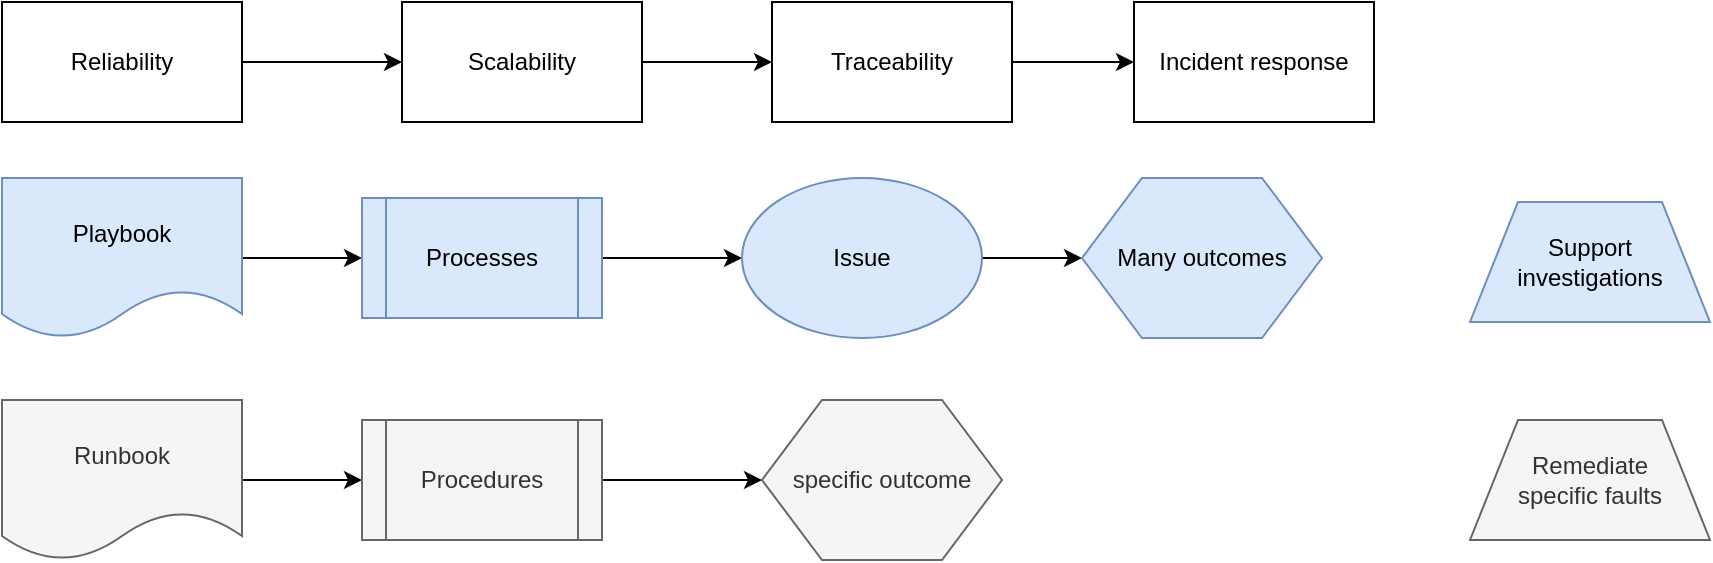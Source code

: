 <mxfile version="13.3.1" type="device" pages="4"><diagram id="ZTs9elc6Lm9nhOMFj0eV" name="Page-1"><mxGraphModel dx="1002" dy="581" grid="0" gridSize="10" guides="1" tooltips="1" connect="1" arrows="1" fold="1" page="1" pageScale="1" pageWidth="1654" pageHeight="1169" math="0" shadow="0"><root><mxCell id="0"/><mxCell id="1" parent="0"/><mxCell id="lSTzvtzKvIjpIfq5Fcjo-3" value="" style="edgeStyle=orthogonalEdgeStyle;rounded=0;orthogonalLoop=1;jettySize=auto;html=1;" edge="1" parent="1" source="lSTzvtzKvIjpIfq5Fcjo-1" target="lSTzvtzKvIjpIfq5Fcjo-2"><mxGeometry relative="1" as="geometry"/></mxCell><mxCell id="lSTzvtzKvIjpIfq5Fcjo-1" value="Reliability" style="rounded=0;whiteSpace=wrap;html=1;" vertex="1" parent="1"><mxGeometry x="190" y="120" width="120" height="60" as="geometry"/></mxCell><mxCell id="lSTzvtzKvIjpIfq5Fcjo-5" value="" style="edgeStyle=orthogonalEdgeStyle;rounded=0;orthogonalLoop=1;jettySize=auto;html=1;" edge="1" parent="1" source="lSTzvtzKvIjpIfq5Fcjo-2" target="lSTzvtzKvIjpIfq5Fcjo-4"><mxGeometry relative="1" as="geometry"/></mxCell><mxCell id="lSTzvtzKvIjpIfq5Fcjo-2" value="Scalability" style="rounded=0;whiteSpace=wrap;html=1;" vertex="1" parent="1"><mxGeometry x="390" y="120" width="120" height="60" as="geometry"/></mxCell><mxCell id="lSTzvtzKvIjpIfq5Fcjo-7" value="" style="edgeStyle=orthogonalEdgeStyle;rounded=0;orthogonalLoop=1;jettySize=auto;html=1;" edge="1" parent="1" source="lSTzvtzKvIjpIfq5Fcjo-4" target="lSTzvtzKvIjpIfq5Fcjo-6"><mxGeometry relative="1" as="geometry"/></mxCell><mxCell id="lSTzvtzKvIjpIfq5Fcjo-4" value="Traceability" style="rounded=0;whiteSpace=wrap;html=1;" vertex="1" parent="1"><mxGeometry x="575" y="120" width="120" height="60" as="geometry"/></mxCell><mxCell id="lSTzvtzKvIjpIfq5Fcjo-6" value="Incident response" style="rounded=0;whiteSpace=wrap;html=1;" vertex="1" parent="1"><mxGeometry x="756" y="120" width="120" height="60" as="geometry"/></mxCell><mxCell id="lSTzvtzKvIjpIfq5Fcjo-18" style="edgeStyle=orthogonalEdgeStyle;rounded=0;orthogonalLoop=1;jettySize=auto;html=1;" edge="1" parent="1" source="lSTzvtzKvIjpIfq5Fcjo-8" target="lSTzvtzKvIjpIfq5Fcjo-17"><mxGeometry relative="1" as="geometry"/></mxCell><mxCell id="lSTzvtzKvIjpIfq5Fcjo-8" value="Runbook" style="shape=document;whiteSpace=wrap;html=1;boundedLbl=1;fillColor=#f5f5f5;strokeColor=#666666;fontColor=#333333;" vertex="1" parent="1"><mxGeometry x="190" y="319" width="120" height="80" as="geometry"/></mxCell><mxCell id="lSTzvtzKvIjpIfq5Fcjo-11" style="edgeStyle=orthogonalEdgeStyle;rounded=0;orthogonalLoop=1;jettySize=auto;html=1;" edge="1" parent="1" source="lSTzvtzKvIjpIfq5Fcjo-9" target="lSTzvtzKvIjpIfq5Fcjo-10"><mxGeometry relative="1" as="geometry"/></mxCell><mxCell id="lSTzvtzKvIjpIfq5Fcjo-9" value="Playbook" style="shape=document;whiteSpace=wrap;html=1;boundedLbl=1;fillColor=#dae8fc;strokeColor=#6c8ebf;" vertex="1" parent="1"><mxGeometry x="190" y="208" width="120" height="80" as="geometry"/></mxCell><mxCell id="lSTzvtzKvIjpIfq5Fcjo-14" style="edgeStyle=orthogonalEdgeStyle;rounded=0;orthogonalLoop=1;jettySize=auto;html=1;entryX=0;entryY=0.5;entryDx=0;entryDy=0;" edge="1" parent="1" source="lSTzvtzKvIjpIfq5Fcjo-10" target="lSTzvtzKvIjpIfq5Fcjo-13"><mxGeometry relative="1" as="geometry"/></mxCell><mxCell id="lSTzvtzKvIjpIfq5Fcjo-10" value="Processes" style="shape=process;whiteSpace=wrap;html=1;backgroundOutline=1;fillColor=#dae8fc;strokeColor=#6c8ebf;" vertex="1" parent="1"><mxGeometry x="370" y="218" width="120" height="60" as="geometry"/></mxCell><mxCell id="lSTzvtzKvIjpIfq5Fcjo-16" style="edgeStyle=orthogonalEdgeStyle;rounded=0;orthogonalLoop=1;jettySize=auto;html=1;entryX=0;entryY=0.5;entryDx=0;entryDy=0;" edge="1" parent="1" source="lSTzvtzKvIjpIfq5Fcjo-13" target="lSTzvtzKvIjpIfq5Fcjo-15"><mxGeometry relative="1" as="geometry"/></mxCell><mxCell id="lSTzvtzKvIjpIfq5Fcjo-13" value="Issue" style="ellipse;whiteSpace=wrap;html=1;fillColor=#dae8fc;strokeColor=#6c8ebf;" vertex="1" parent="1"><mxGeometry x="560" y="208" width="120" height="80" as="geometry"/></mxCell><mxCell id="lSTzvtzKvIjpIfq5Fcjo-15" value="Many outcomes" style="shape=hexagon;perimeter=hexagonPerimeter2;whiteSpace=wrap;html=1;fillColor=#dae8fc;strokeColor=#6c8ebf;" vertex="1" parent="1"><mxGeometry x="730" y="208" width="120" height="80" as="geometry"/></mxCell><mxCell id="lSTzvtzKvIjpIfq5Fcjo-20" style="edgeStyle=orthogonalEdgeStyle;rounded=0;orthogonalLoop=1;jettySize=auto;html=1;entryX=0;entryY=0.5;entryDx=0;entryDy=0;" edge="1" parent="1" source="lSTzvtzKvIjpIfq5Fcjo-17" target="lSTzvtzKvIjpIfq5Fcjo-19"><mxGeometry relative="1" as="geometry"/></mxCell><mxCell id="lSTzvtzKvIjpIfq5Fcjo-17" value="Procedures" style="shape=process;whiteSpace=wrap;html=1;backgroundOutline=1;fillColor=#f5f5f5;strokeColor=#666666;fontColor=#333333;" vertex="1" parent="1"><mxGeometry x="370" y="329" width="120" height="60" as="geometry"/></mxCell><mxCell id="lSTzvtzKvIjpIfq5Fcjo-19" value="specific outcome" style="shape=hexagon;perimeter=hexagonPerimeter2;whiteSpace=wrap;html=1;fillColor=#f5f5f5;strokeColor=#666666;fontColor=#333333;" vertex="1" parent="1"><mxGeometry x="570" y="319" width="120" height="80" as="geometry"/></mxCell><mxCell id="lSTzvtzKvIjpIfq5Fcjo-21" value="Support investigations" style="shape=trapezoid;perimeter=trapezoidPerimeter;whiteSpace=wrap;html=1;fillColor=#dae8fc;strokeColor=#6c8ebf;" vertex="1" parent="1"><mxGeometry x="924" y="220" width="120" height="60" as="geometry"/></mxCell><mxCell id="lSTzvtzKvIjpIfq5Fcjo-22" value="Remediate &lt;br&gt;specific faults" style="shape=trapezoid;perimeter=trapezoidPerimeter;whiteSpace=wrap;html=1;fillColor=#f5f5f5;strokeColor=#666666;fontColor=#333333;" vertex="1" parent="1"><mxGeometry x="924" y="329" width="120" height="60" as="geometry"/></mxCell></root></mxGraphModel></diagram><diagram id="J8tkhcUcn-qTRbHlFO9W" name="Lab-Architecture"><mxGraphModel dx="1560" dy="706" grid="0" gridSize="10" guides="1" tooltips="1" connect="1" arrows="1" fold="1" page="1" pageScale="1" pageWidth="1169" pageHeight="827" math="0" shadow="0"><root><mxCell id="V4m5qc5RyF2EW_5inSLF-0"/><mxCell id="V4m5qc5RyF2EW_5inSLF-1" parent="V4m5qc5RyF2EW_5inSLF-0"/><mxCell id="V4m5qc5RyF2EW_5inSLF-5" value="walab-ops-base-resources-VPC (CIDR: 172.31.0.0/16)" style="points=[[0,0],[0.25,0],[0.5,0],[0.75,0],[1,0],[1,0.25],[1,0.5],[1,0.75],[1,1],[0.75,1],[0.5,1],[0.25,1],[0,1],[0,0.75],[0,0.5],[0,0.25]];outlineConnect=0;gradientColor=none;html=1;whiteSpace=wrap;fontSize=12;fontStyle=0;shape=mxgraph.aws4.group;grIcon=mxgraph.aws4.group_vpc;strokeColor=#248814;fillColor=none;verticalAlign=top;align=left;spacingLeft=30;fontColor=#AAB7B8;dashed=0;" vertex="1" parent="V4m5qc5RyF2EW_5inSLF-1"><mxGeometry x="101" y="63" width="929" height="520" as="geometry"/></mxCell><mxCell id="V4m5qc5RyF2EW_5inSLF-7" value="AZ A" style="fillColor=none;strokeColor=#147EBA;dashed=1;verticalAlign=top;fontStyle=0;fontColor=#147EBA;align=left;" vertex="1" parent="V4m5qc5RyF2EW_5inSLF-1"><mxGeometry x="235" y="173" width="340" height="380" as="geometry"/></mxCell><mxCell id="V4m5qc5RyF2EW_5inSLF-9" value="AZ B" style="fillColor=none;strokeColor=#147EBA;dashed=1;verticalAlign=top;fontStyle=0;fontColor=#147EBA;align=left;" vertex="1" parent="V4m5qc5RyF2EW_5inSLF-1"><mxGeometry x="595" y="173" width="340" height="380" as="geometry"/></mxCell><mxCell id="V4m5qc5RyF2EW_5inSLF-10" value="Database&lt;br&gt;(primary)" style="outlineConnect=0;fontColor=#232F3E;gradientColor=none;fillColor=#3334B9;strokeColor=none;dashed=0;verticalLabelPosition=bottom;verticalAlign=top;align=center;html=1;fontSize=12;fontStyle=0;aspect=fixed;pointerEvents=1;shape=mxgraph.aws4.rds_instance;" vertex="1" parent="V4m5qc5RyF2EW_5inSLF-1"><mxGeometry x="375" y="458" width="60" height="60" as="geometry"/></mxCell><mxCell id="V4m5qc5RyF2EW_5inSLF-11" value="" style="fillColor=none;strokeColor=#CC6600;dashed=1;verticalAlign=top;fontStyle=0;fontColor=#5A6C86;align=left;strokeWidth=2;" vertex="1" parent="V4m5qc5RyF2EW_5inSLF-1"><mxGeometry x="265" y="283" width="640" height="140" as="geometry"/></mxCell><mxCell id="V4m5qc5RyF2EW_5inSLF-12" value="Amazon Elastic Container Service (ECS)" style="outlineConnect=0;fontColor=#232F3E;gradientColor=#F78E04;gradientDirection=north;fillColor=#D05C17;strokeColor=#ffffff;dashed=0;verticalLabelPosition=bottom;verticalAlign=top;align=center;html=1;fontSize=12;fontStyle=0;aspect=fixed;shape=mxgraph.aws4.resourceIcon;resIcon=mxgraph.aws4.ecs;" vertex="1" parent="V4m5qc5RyF2EW_5inSLF-1"><mxGeometry x="555" y="233" width="60" height="60" as="geometry"/></mxCell><mxCell id="V4m5qc5RyF2EW_5inSLF-13" value="Task" style="outlineConnect=0;fontColor=#232F3E;gradientColor=none;fillColor=#D05C17;strokeColor=none;dashed=0;verticalLabelPosition=bottom;verticalAlign=top;align=center;html=1;fontSize=12;fontStyle=0;aspect=fixed;pointerEvents=1;shape=mxgraph.aws4.ecs_task;" vertex="1" parent="V4m5qc5RyF2EW_5inSLF-1"><mxGeometry x="390.37" y="333.5" width="44.63" height="59" as="geometry"/></mxCell><mxCell id="V4m5qc5RyF2EW_5inSLF-14" value="Task" style="outlineConnect=0;fontColor=#232F3E;gradientColor=none;fillColor=#D05C17;strokeColor=none;dashed=0;verticalLabelPosition=bottom;verticalAlign=top;align=center;html=1;fontSize=12;fontStyle=0;aspect=fixed;pointerEvents=1;shape=mxgraph.aws4.ecs_task;" vertex="1" parent="V4m5qc5RyF2EW_5inSLF-1"><mxGeometry x="735" y="333.5" width="44.63" height="59" as="geometry"/></mxCell><mxCell id="V4m5qc5RyF2EW_5inSLF-15" value="Application Load Balancer" style="outlineConnect=0;fontColor=#232F3E;gradientColor=none;fillColor=#5A30B5;strokeColor=none;dashed=0;verticalLabelPosition=bottom;verticalAlign=top;align=center;html=1;fontSize=12;fontStyle=0;aspect=fixed;pointerEvents=1;shape=mxgraph.aws4.application_load_balancer;" vertex="1" parent="V4m5qc5RyF2EW_5inSLF-1"><mxGeometry x="557" y="73" width="58" height="58" as="geometry"/></mxCell></root></mxGraphModel></diagram><diagram name="Lab-Architecture-Simulate-Issue" id="P-OEava5n1OZFFX-N0eq"><mxGraphModel dx="1285" dy="581" grid="0" gridSize="10" guides="1" tooltips="1" connect="1" arrows="1" fold="1" page="1" pageScale="1" pageWidth="1169" pageHeight="827" math="0" shadow="0"><root><mxCell id="HtYmaRyyAFm6evuA-HCm-0"/><mxCell id="HtYmaRyyAFm6evuA-HCm-1" parent="HtYmaRyyAFm6evuA-HCm-0"/><mxCell id="HtYmaRyyAFm6evuA-HCm-2" value="walab-ops-base-resources-VPC (CIDR: 172.31.0.0/16)" style="points=[[0,0],[0.25,0],[0.5,0],[0.75,0],[1,0],[1,0.25],[1,0.5],[1,0.75],[1,1],[0.75,1],[0.5,1],[0.25,1],[0,1],[0,0.75],[0,0.5],[0,0.25]];outlineConnect=0;gradientColor=none;html=1;whiteSpace=wrap;fontSize=12;fontStyle=0;shape=mxgraph.aws4.group;grIcon=mxgraph.aws4.group_vpc;strokeColor=#248814;fillColor=none;verticalAlign=top;align=left;spacingLeft=30;fontColor=#AAB7B8;dashed=0;" vertex="1" parent="HtYmaRyyAFm6evuA-HCm-1"><mxGeometry x="110" y="274" width="929" height="520" as="geometry"/></mxCell><mxCell id="HtYmaRyyAFm6evuA-HCm-3" value="AZ A" style="fillColor=none;strokeColor=#147EBA;dashed=1;verticalAlign=top;fontStyle=0;fontColor=#147EBA;align=left;" vertex="1" parent="HtYmaRyyAFm6evuA-HCm-1"><mxGeometry x="244" y="384" width="340" height="380" as="geometry"/></mxCell><mxCell id="HtYmaRyyAFm6evuA-HCm-4" value="AZ B" style="fillColor=none;strokeColor=#147EBA;dashed=1;verticalAlign=top;fontStyle=0;fontColor=#147EBA;align=left;" vertex="1" parent="HtYmaRyyAFm6evuA-HCm-1"><mxGeometry x="604" y="384" width="340" height="380" as="geometry"/></mxCell><mxCell id="HtYmaRyyAFm6evuA-HCm-5" value="Database&lt;br&gt;(primary)" style="outlineConnect=0;fontColor=#232F3E;gradientColor=none;fillColor=#3334B9;strokeColor=none;dashed=0;verticalLabelPosition=bottom;verticalAlign=top;align=center;html=1;fontSize=12;fontStyle=0;aspect=fixed;pointerEvents=1;shape=mxgraph.aws4.rds_instance;" vertex="1" parent="HtYmaRyyAFm6evuA-HCm-1"><mxGeometry x="384" y="669" width="60" height="60" as="geometry"/></mxCell><mxCell id="HtYmaRyyAFm6evuA-HCm-6" value="" style="fillColor=none;strokeColor=#CC6600;dashed=1;verticalAlign=top;fontStyle=0;fontColor=#5A6C86;align=left;strokeWidth=2;" vertex="1" parent="HtYmaRyyAFm6evuA-HCm-1"><mxGeometry x="274" y="494" width="640" height="140" as="geometry"/></mxCell><mxCell id="HtYmaRyyAFm6evuA-HCm-7" value="Amazon Elastic Container Service (ECS)" style="outlineConnect=0;fontColor=#232F3E;gradientColor=#F78E04;gradientDirection=north;fillColor=#D05C17;strokeColor=#ffffff;dashed=0;verticalLabelPosition=bottom;verticalAlign=top;align=center;html=1;fontSize=12;fontStyle=0;aspect=fixed;shape=mxgraph.aws4.resourceIcon;resIcon=mxgraph.aws4.ecs;" vertex="1" parent="HtYmaRyyAFm6evuA-HCm-1"><mxGeometry x="564" y="444" width="60" height="60" as="geometry"/></mxCell><mxCell id="HtYmaRyyAFm6evuA-HCm-8" value="Task" style="outlineConnect=0;fontColor=#232F3E;gradientColor=none;fillColor=#D05C17;strokeColor=none;dashed=0;verticalLabelPosition=bottom;verticalAlign=top;align=center;html=1;fontSize=12;fontStyle=0;aspect=fixed;pointerEvents=1;shape=mxgraph.aws4.ecs_task;" vertex="1" parent="HtYmaRyyAFm6evuA-HCm-1"><mxGeometry x="399.37" y="544.5" width="44.63" height="59" as="geometry"/></mxCell><mxCell id="HtYmaRyyAFm6evuA-HCm-9" value="Task" style="outlineConnect=0;fontColor=#232F3E;gradientColor=none;fillColor=#D05C17;strokeColor=none;dashed=0;verticalLabelPosition=bottom;verticalAlign=top;align=center;html=1;fontSize=12;fontStyle=0;aspect=fixed;pointerEvents=1;shape=mxgraph.aws4.ecs_task;" vertex="1" parent="HtYmaRyyAFm6evuA-HCm-1"><mxGeometry x="744" y="544.5" width="44.63" height="59" as="geometry"/></mxCell><mxCell id="HtYmaRyyAFm6evuA-HCm-10" value="Application Load Balancer" style="outlineConnect=0;fontColor=#232F3E;gradientColor=none;fillColor=#5A30B5;strokeColor=none;dashed=0;verticalLabelPosition=bottom;verticalAlign=top;align=center;html=1;fontSize=12;fontStyle=0;aspect=fixed;pointerEvents=1;shape=mxgraph.aws4.application_load_balancer;" vertex="1" parent="HtYmaRyyAFm6evuA-HCm-1"><mxGeometry x="566" y="284" width="58" height="58" as="geometry"/></mxCell><mxCell id="HtYmaRyyAFm6evuA-HCm-13" value="Multiple concurrent requests" style="edgeStyle=orthogonalEdgeStyle;rounded=0;orthogonalLoop=1;jettySize=auto;html=1;strokeWidth=2;dashed=1;" edge="1" parent="HtYmaRyyAFm6evuA-HCm-1" source="HtYmaRyyAFm6evuA-HCm-11" target="HtYmaRyyAFm6evuA-HCm-10"><mxGeometry relative="1" as="geometry"><Array as="points"><mxPoint x="248" y="237"/><mxPoint x="595" y="237"/></Array></mxGeometry></mxCell><mxCell id="HtYmaRyyAFm6evuA-HCm-14" style="edgeStyle=orthogonalEdgeStyle;rounded=0;orthogonalLoop=1;jettySize=auto;html=1;strokeWidth=2;" edge="1" parent="HtYmaRyyAFm6evuA-HCm-1" source="HtYmaRyyAFm6evuA-HCm-11" target="HtYmaRyyAFm6evuA-HCm-12"><mxGeometry relative="1" as="geometry"/></mxCell><mxCell id="HtYmaRyyAFm6evuA-HCm-11" value="Amazon CloudWatch&lt;br&gt;(Synthetics Canary)" style="outlineConnect=0;fontColor=#232F3E;gradientColor=#F34482;gradientDirection=north;fillColor=#BC1356;strokeColor=#ffffff;dashed=0;verticalLabelPosition=top;verticalAlign=bottom;align=center;html=1;fontSize=12;fontStyle=0;aspect=fixed;shape=mxgraph.aws4.resourceIcon;resIcon=mxgraph.aws4.cloudwatch;labelPosition=center;" vertex="1" parent="HtYmaRyyAFm6evuA-HCm-1"><mxGeometry x="209" y="54" width="78" height="78" as="geometry"/></mxCell><mxCell id="HtYmaRyyAFm6evuA-HCm-16" style="edgeStyle=orthogonalEdgeStyle;rounded=0;orthogonalLoop=1;jettySize=auto;html=1;strokeWidth=2;" edge="1" parent="HtYmaRyyAFm6evuA-HCm-1" source="HtYmaRyyAFm6evuA-HCm-12" target="HtYmaRyyAFm6evuA-HCm-15"><mxGeometry relative="1" as="geometry"/></mxCell><mxCell id="HtYmaRyyAFm6evuA-HCm-12" value="Alarm&lt;br&gt;(Response time above agreed SLA&lt;br&gt;&amp;gt;= 6 seconds)" style="outlineConnect=0;fontColor=#232F3E;gradientColor=none;fillColor=#BC1356;strokeColor=none;dashed=0;verticalLabelPosition=bottom;verticalAlign=top;align=center;html=1;fontSize=12;fontStyle=0;aspect=fixed;pointerEvents=1;shape=mxgraph.aws4.alarm;" vertex="1" parent="HtYmaRyyAFm6evuA-HCm-1"><mxGeometry x="412" y="54" width="78" height="78" as="geometry"/></mxCell><mxCell id="HtYmaRyyAFm6evuA-HCm-18" style="edgeStyle=orthogonalEdgeStyle;rounded=0;orthogonalLoop=1;jettySize=auto;html=1;strokeWidth=2;" edge="1" parent="HtYmaRyyAFm6evuA-HCm-1" source="HtYmaRyyAFm6evuA-HCm-15" target="HtYmaRyyAFm6evuA-HCm-17"><mxGeometry relative="1" as="geometry"/></mxCell><mxCell id="HtYmaRyyAFm6evuA-HCm-15" value="Amazon Simple&lt;br&gt;Notification Service" style="outlineConnect=0;fontColor=#232F3E;gradientColor=#F34482;gradientDirection=north;fillColor=#BC1356;strokeColor=#ffffff;dashed=0;verticalLabelPosition=bottom;verticalAlign=top;align=center;html=1;fontSize=12;fontStyle=0;aspect=fixed;shape=mxgraph.aws4.resourceIcon;resIcon=mxgraph.aws4.sns;" vertex="1" parent="HtYmaRyyAFm6evuA-HCm-1"><mxGeometry x="633" y="54" width="78" height="78" as="geometry"/></mxCell><mxCell id="HtYmaRyyAFm6evuA-HCm-22" style="edgeStyle=orthogonalEdgeStyle;rounded=0;orthogonalLoop=1;jettySize=auto;html=1;strokeWidth=2;" edge="1" parent="HtYmaRyyAFm6evuA-HCm-1" source="HtYmaRyyAFm6evuA-HCm-17" target="HtYmaRyyAFm6evuA-HCm-21"><mxGeometry relative="1" as="geometry"/></mxCell><mxCell id="HtYmaRyyAFm6evuA-HCm-17" value="Email notification" style="outlineConnect=0;fontColor=#232F3E;gradientColor=none;fillColor=#BC1356;strokeColor=none;dashed=0;verticalLabelPosition=bottom;verticalAlign=top;align=center;html=1;fontSize=12;fontStyle=0;aspect=fixed;pointerEvents=1;shape=mxgraph.aws4.email_notification;" vertex="1" parent="HtYmaRyyAFm6evuA-HCm-1"><mxGeometry x="841" y="54" width="78" height="78" as="geometry"/></mxCell><mxCell id="HtYmaRyyAFm6evuA-HCm-21" value="System Ops" style="outlineConnect=0;fontColor=#232F3E;gradientColor=none;fillColor=#232F3E;strokeColor=none;dashed=0;verticalLabelPosition=bottom;verticalAlign=top;align=center;html=1;fontSize=12;fontStyle=0;aspect=fixed;pointerEvents=1;shape=mxgraph.aws4.users;" vertex="1" parent="HtYmaRyyAFm6evuA-HCm-1"><mxGeometry x="1020" y="54" width="78" height="78" as="geometry"/></mxCell></root></mxGraphModel></diagram><diagram id="4C4utklwxr_CiWFrXyeR" name="Page-3"><mxGraphModel dx="1092" dy="494" grid="1" gridSize="10" guides="1" tooltips="1" connect="1" arrows="1" fold="1" page="1" pageScale="1" pageWidth="1169" pageHeight="827" math="0" shadow="0"><root><mxCell id="E7Mutw5NURZtZPnH8ahq-0"/><mxCell id="E7Mutw5NURZtZPnH8ahq-1" parent="E7Mutw5NURZtZPnH8ahq-0"/><mxCell id="E7Mutw5NURZtZPnH8ahq-2" value="walab-ops-base-resources-VPC (CIDR: 172.31.0.0/16)" style="points=[[0,0],[0.25,0],[0.5,0],[0.75,0],[1,0],[1,0.25],[1,0.5],[1,0.75],[1,1],[0.75,1],[0.5,1],[0.25,1],[0,1],[0,0.75],[0,0.5],[0,0.25]];outlineConnect=0;gradientColor=none;html=1;whiteSpace=wrap;fontSize=12;fontStyle=0;shape=mxgraph.aws4.group;grIcon=mxgraph.aws4.group_vpc;strokeColor=#248814;fillColor=none;verticalAlign=top;align=left;spacingLeft=30;fontColor=#AAB7B8;dashed=0;" vertex="1" parent="E7Mutw5NURZtZPnH8ahq-1"><mxGeometry x="80" y="100" width="929" height="520" as="geometry"/></mxCell><mxCell id="E7Mutw5NURZtZPnH8ahq-8" value="Availability Zone" style="fillColor=none;strokeColor=#147EBA;dashed=1;verticalAlign=top;fontStyle=0;fontColor=#147EBA;align=left;" vertex="1" parent="E7Mutw5NURZtZPnH8ahq-1"><mxGeometry x="90" y="150" width="450" height="450" as="geometry"/></mxCell><mxCell id="E7Mutw5NURZtZPnH8ahq-9" value="Availability Zone" style="fillColor=none;strokeColor=#147EBA;dashed=1;verticalAlign=top;fontStyle=0;fontColor=#147EBA;align=left;" vertex="1" parent="E7Mutw5NURZtZPnH8ahq-1"><mxGeometry x="550" y="150" width="450" height="450" as="geometry"/></mxCell><mxCell id="E7Mutw5NURZtZPnH8ahq-10" value="Private subnet" style="points=[[0,0],[0.25,0],[0.5,0],[0.75,0],[1,0],[1,0.25],[1,0.5],[1,0.75],[1,1],[0.75,1],[0.5,1],[0.25,1],[0,1],[0,0.75],[0,0.5],[0,0.25]];outlineConnect=0;gradientColor=none;html=1;whiteSpace=wrap;fontSize=12;fontStyle=0;shape=mxgraph.aws4.group;grIcon=mxgraph.aws4.group_security_group;grStroke=0;strokeColor=#147EBA;fillColor=#E6F2F8;verticalAlign=top;align=left;spacingLeft=30;fontColor=#147EBA;dashed=0;" vertex="1" parent="E7Mutw5NURZtZPnH8ahq-1"><mxGeometry x="310" y="220" width="130" height="130" as="geometry"/></mxCell><mxCell id="E7Mutw5NURZtZPnH8ahq-11" value="Public subnet" style="points=[[0,0],[0.25,0],[0.5,0],[0.75,0],[1,0],[1,0.25],[1,0.5],[1,0.75],[1,1],[0.75,1],[0.5,1],[0.25,1],[0,1],[0,0.75],[0,0.5],[0,0.25]];outlineConnect=0;gradientColor=none;html=1;whiteSpace=wrap;fontSize=12;fontStyle=0;shape=mxgraph.aws4.group;grIcon=mxgraph.aws4.group_security_group;grStroke=0;strokeColor=#248814;fillColor=#E9F3E6;verticalAlign=top;align=left;spacingLeft=30;fontColor=#248814;dashed=0;" vertex="1" parent="E7Mutw5NURZtZPnH8ahq-1"><mxGeometry x="140" y="220" width="130" height="130" as="geometry"/></mxCell><mxCell id="E7Mutw5NURZtZPnH8ahq-12" value="Public subnet" style="points=[[0,0],[0.25,0],[0.5,0],[0.75,0],[1,0],[1,0.25],[1,0.5],[1,0.75],[1,1],[0.75,1],[0.5,1],[0.25,1],[0,1],[0,0.75],[0,0.5],[0,0.25]];outlineConnect=0;gradientColor=none;html=1;whiteSpace=wrap;fontSize=12;fontStyle=0;shape=mxgraph.aws4.group;grIcon=mxgraph.aws4.group_security_group;grStroke=0;strokeColor=#248814;fillColor=#E9F3E6;verticalAlign=top;align=left;spacingLeft=30;fontColor=#248814;dashed=0;" vertex="1" parent="E7Mutw5NURZtZPnH8ahq-1"><mxGeometry x="590" y="210" width="130" height="130" as="geometry"/></mxCell><mxCell id="E7Mutw5NURZtZPnH8ahq-13" value="Private subnet" style="points=[[0,0],[0.25,0],[0.5,0],[0.75,0],[1,0],[1,0.25],[1,0.5],[1,0.75],[1,1],[0.75,1],[0.5,1],[0.25,1],[0,1],[0,0.75],[0,0.5],[0,0.25]];outlineConnect=0;gradientColor=none;html=1;whiteSpace=wrap;fontSize=12;fontStyle=0;shape=mxgraph.aws4.group;grIcon=mxgraph.aws4.group_security_group;grStroke=0;strokeColor=#147EBA;fillColor=#E6F2F8;verticalAlign=top;align=left;spacingLeft=30;fontColor=#147EBA;dashed=0;" vertex="1" parent="E7Mutw5NURZtZPnH8ahq-1"><mxGeometry x="790" y="210" width="130" height="130" as="geometry"/></mxCell></root></mxGraphModel></diagram></mxfile>